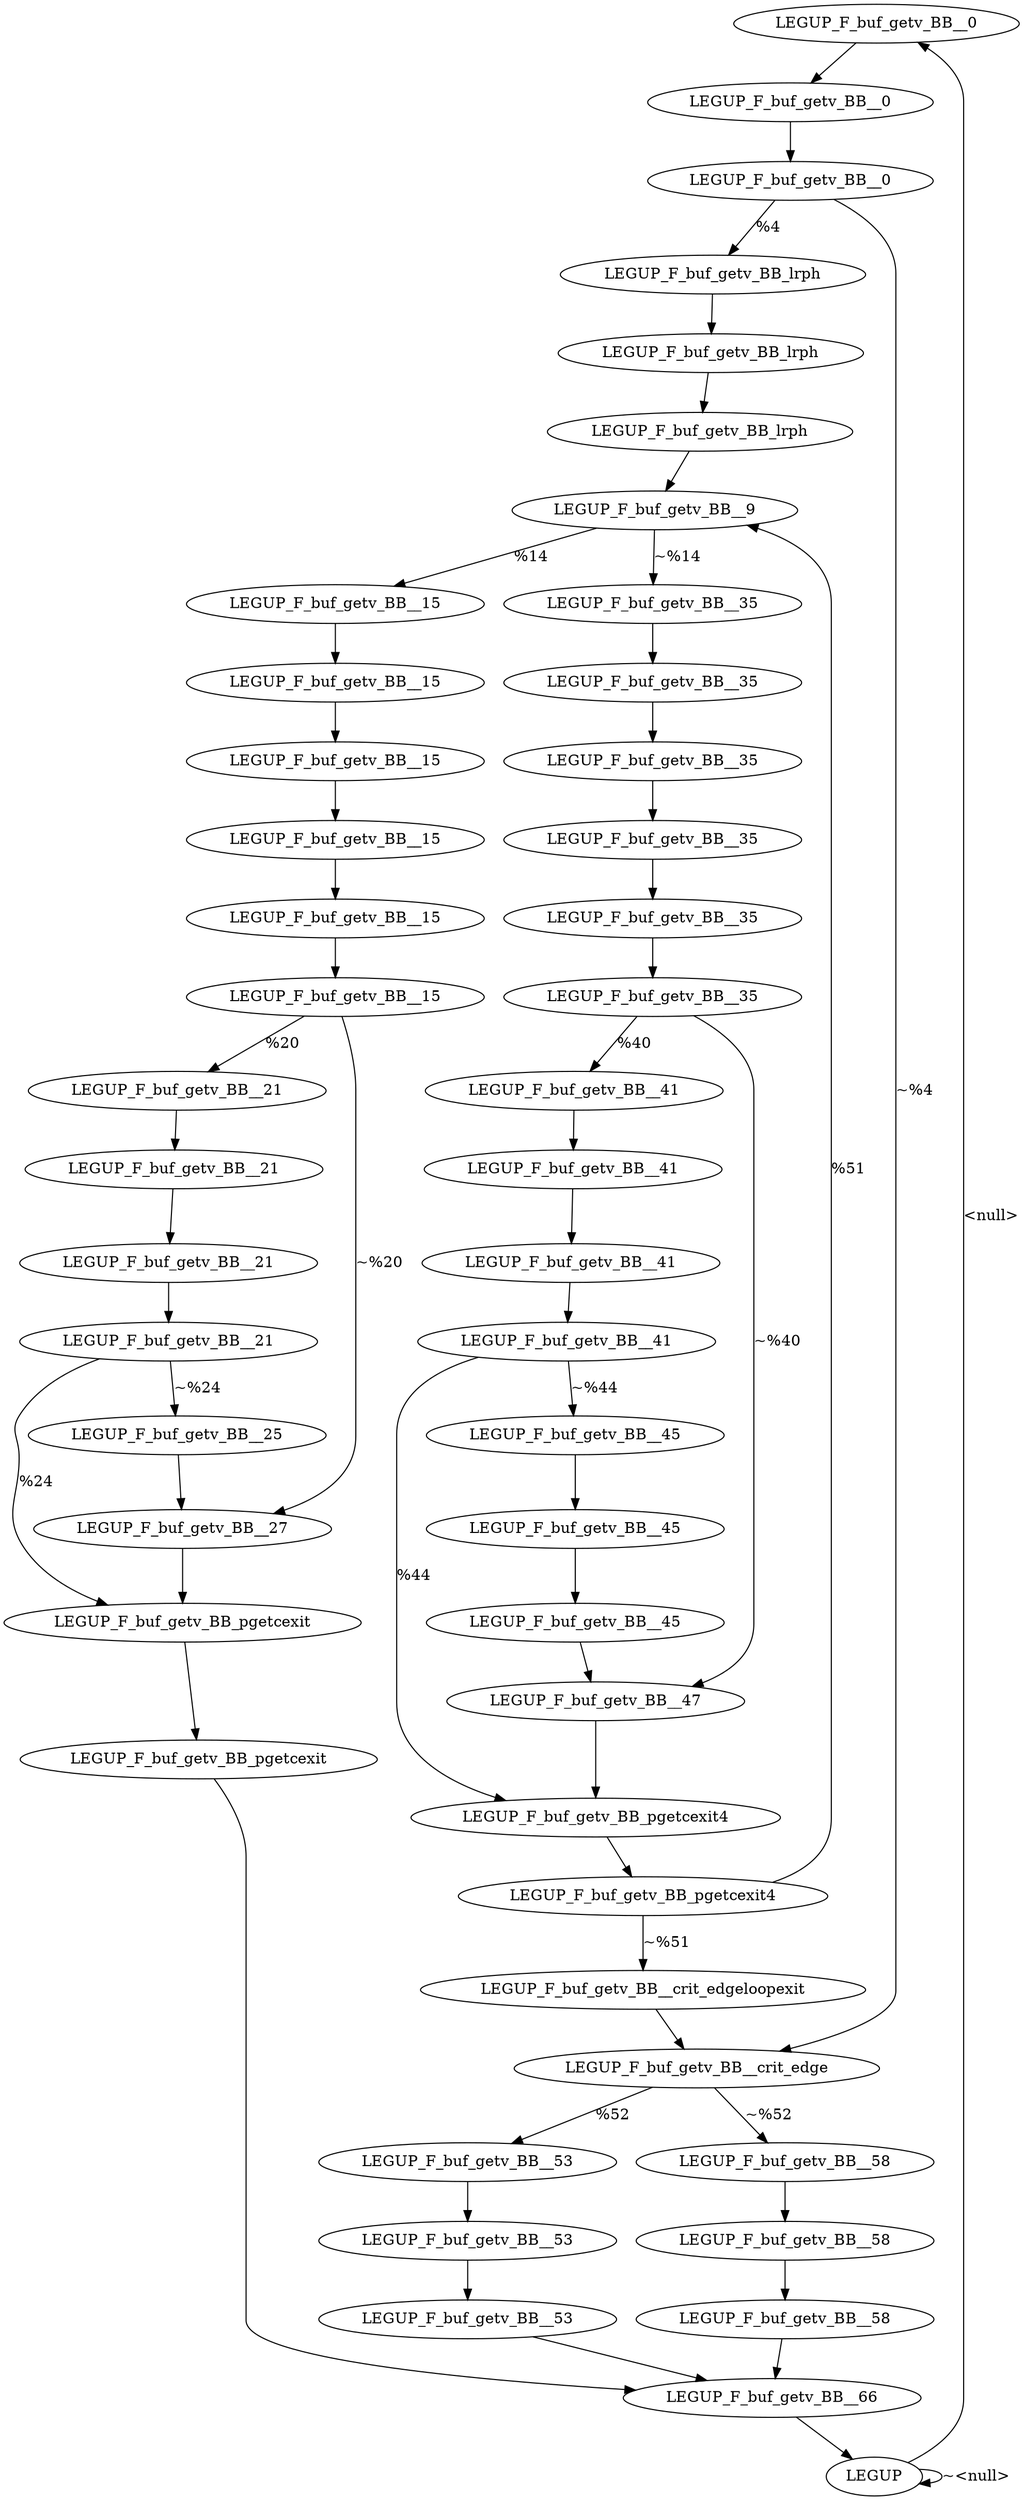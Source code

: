digraph {
Node0x40f2c10[label="LEGUP_F_buf_getv_BB__0"];
Node0x40efd80[label="LEGUP"];
Node0x40efd80 -> Node0x40f2c10[label="<null>"];
Node0x40efd80 -> Node0x40efd80[label="~<null>"];
Node0x40f2ce0[label="LEGUP_F_buf_getv_BB__0"];
Node0x40f2c10 -> Node0x40f2ce0;
Node0x40f2db0[label="LEGUP_F_buf_getv_BB__0"];
Node0x40f2ce0 -> Node0x40f2db0;
Node0x40f2e80[label="LEGUP_F_buf_getv_BB_lrph"];
Node0x40f2db0 -> Node0x40f2e80[label="%4"];
Node0x40f6cc0[label="LEGUP_F_buf_getv_BB__crit_edge"];
Node0x40f2db0 -> Node0x40f6cc0[label="~%4"];
Node0x40f2f50[label="LEGUP_F_buf_getv_BB_lrph"];
Node0x40f2e80 -> Node0x40f2f50;
Node0x40f3020[label="LEGUP_F_buf_getv_BB_lrph"];
Node0x40f2f50 -> Node0x40f3020;
Node0x40f30f0[label="LEGUP_F_buf_getv_BB__9"];
Node0x40f3020 -> Node0x40f30f0;
Node0x40f31c0[label="LEGUP_F_buf_getv_BB__15"];
Node0x40f30f0 -> Node0x40f31c0[label="%14"];
Node0x40f5df0[label="LEGUP_F_buf_getv_BB__35"];
Node0x40f30f0 -> Node0x40f5df0[label="~%14"];
Node0x40f3290[label="LEGUP_F_buf_getv_BB__15"];
Node0x40f31c0 -> Node0x40f3290;
Node0x40f3360[label="LEGUP_F_buf_getv_BB__15"];
Node0x40f3290 -> Node0x40f3360;
Node0x40f3430[label="LEGUP_F_buf_getv_BB__15"];
Node0x40f3360 -> Node0x40f3430;
Node0x40f3500[label="LEGUP_F_buf_getv_BB__15"];
Node0x40f3430 -> Node0x40f3500;
Node0x40f35d0[label="LEGUP_F_buf_getv_BB__15"];
Node0x40f3500 -> Node0x40f35d0;
Node0x40f36a0[label="LEGUP_F_buf_getv_BB__21"];
Node0x40f35d0 -> Node0x40f36a0[label="%20"];
Node0x40f5b80[label="LEGUP_F_buf_getv_BB__27"];
Node0x40f35d0 -> Node0x40f5b80[label="~%20"];
Node0x40f3770[label="LEGUP_F_buf_getv_BB__21"];
Node0x40f36a0 -> Node0x40f3770;
Node0x40f3840[label="LEGUP_F_buf_getv_BB__21"];
Node0x40f3770 -> Node0x40f3840;
Node0x40f3910[label="LEGUP_F_buf_getv_BB__21"];
Node0x40f3840 -> Node0x40f3910;
Node0x40f5c50[label="LEGUP_F_buf_getv_BB_pgetcexit"];
Node0x40f3910 -> Node0x40f5c50[label="%24"];
Node0x40f39e0[label="LEGUP_F_buf_getv_BB__25"];
Node0x40f3910 -> Node0x40f39e0[label="~%24"];
Node0x40f39e0 -> Node0x40f5b80;
Node0x40f5b80 -> Node0x40f5c50;
Node0x40f5d20[label="LEGUP_F_buf_getv_BB_pgetcexit"];
Node0x40f5c50 -> Node0x40f5d20;
Node0x40f7430[label="LEGUP_F_buf_getv_BB__66"];
Node0x40f5d20 -> Node0x40f7430;
Node0x40f5ec0[label="LEGUP_F_buf_getv_BB__35"];
Node0x40f5df0 -> Node0x40f5ec0;
Node0x40f5f90[label="LEGUP_F_buf_getv_BB__35"];
Node0x40f5ec0 -> Node0x40f5f90;
Node0x40f6060[label="LEGUP_F_buf_getv_BB__35"];
Node0x40f5f90 -> Node0x40f6060;
Node0x40f6130[label="LEGUP_F_buf_getv_BB__35"];
Node0x40f6060 -> Node0x40f6130;
Node0x40f6200[label="LEGUP_F_buf_getv_BB__35"];
Node0x40f6130 -> Node0x40f6200;
Node0x40f62d0[label="LEGUP_F_buf_getv_BB__41"];
Node0x40f6200 -> Node0x40f62d0[label="%40"];
Node0x40f6880[label="LEGUP_F_buf_getv_BB__47"];
Node0x40f6200 -> Node0x40f6880[label="~%40"];
Node0x40f63a0[label="LEGUP_F_buf_getv_BB__41"];
Node0x40f62d0 -> Node0x40f63a0;
Node0x40f6470[label="LEGUP_F_buf_getv_BB__41"];
Node0x40f63a0 -> Node0x40f6470;
Node0x40f6540[label="LEGUP_F_buf_getv_BB__41"];
Node0x40f6470 -> Node0x40f6540;
Node0x40f6990[label="LEGUP_F_buf_getv_BB_pgetcexit4"];
Node0x40f6540 -> Node0x40f6990[label="%44"];
Node0x40f6610[label="LEGUP_F_buf_getv_BB__45"];
Node0x40f6540 -> Node0x40f6610[label="~%44"];
Node0x40f66e0[label="LEGUP_F_buf_getv_BB__45"];
Node0x40f6610 -> Node0x40f66e0;
Node0x40f67b0[label="LEGUP_F_buf_getv_BB__45"];
Node0x40f66e0 -> Node0x40f67b0;
Node0x40f67b0 -> Node0x40f6880;
Node0x40f6880 -> Node0x40f6990;
Node0x40f6aa0[label="LEGUP_F_buf_getv_BB_pgetcexit4"];
Node0x40f6990 -> Node0x40f6aa0;
Node0x40f6aa0 -> Node0x40f30f0[label="%51"];
Node0x40f6bb0[label="LEGUP_F_buf_getv_BB__crit_edgeloopexit"];
Node0x40f6aa0 -> Node0x40f6bb0[label="~%51"];
Node0x40f6bb0 -> Node0x40f6cc0;
Node0x40f6dd0[label="LEGUP_F_buf_getv_BB__53"];
Node0x40f6cc0 -> Node0x40f6dd0[label="%52"];
Node0x40f7100[label="LEGUP_F_buf_getv_BB__58"];
Node0x40f6cc0 -> Node0x40f7100[label="~%52"];
Node0x40f6ee0[label="LEGUP_F_buf_getv_BB__53"];
Node0x40f6dd0 -> Node0x40f6ee0;
Node0x40f6ff0[label="LEGUP_F_buf_getv_BB__53"];
Node0x40f6ee0 -> Node0x40f6ff0;
Node0x40f6ff0 -> Node0x40f7430;
Node0x40f7210[label="LEGUP_F_buf_getv_BB__58"];
Node0x40f7100 -> Node0x40f7210;
Node0x40f7320[label="LEGUP_F_buf_getv_BB__58"];
Node0x40f7210 -> Node0x40f7320;
Node0x40f7320 -> Node0x40f7430;
Node0x40f7430 -> Node0x40efd80;
}
